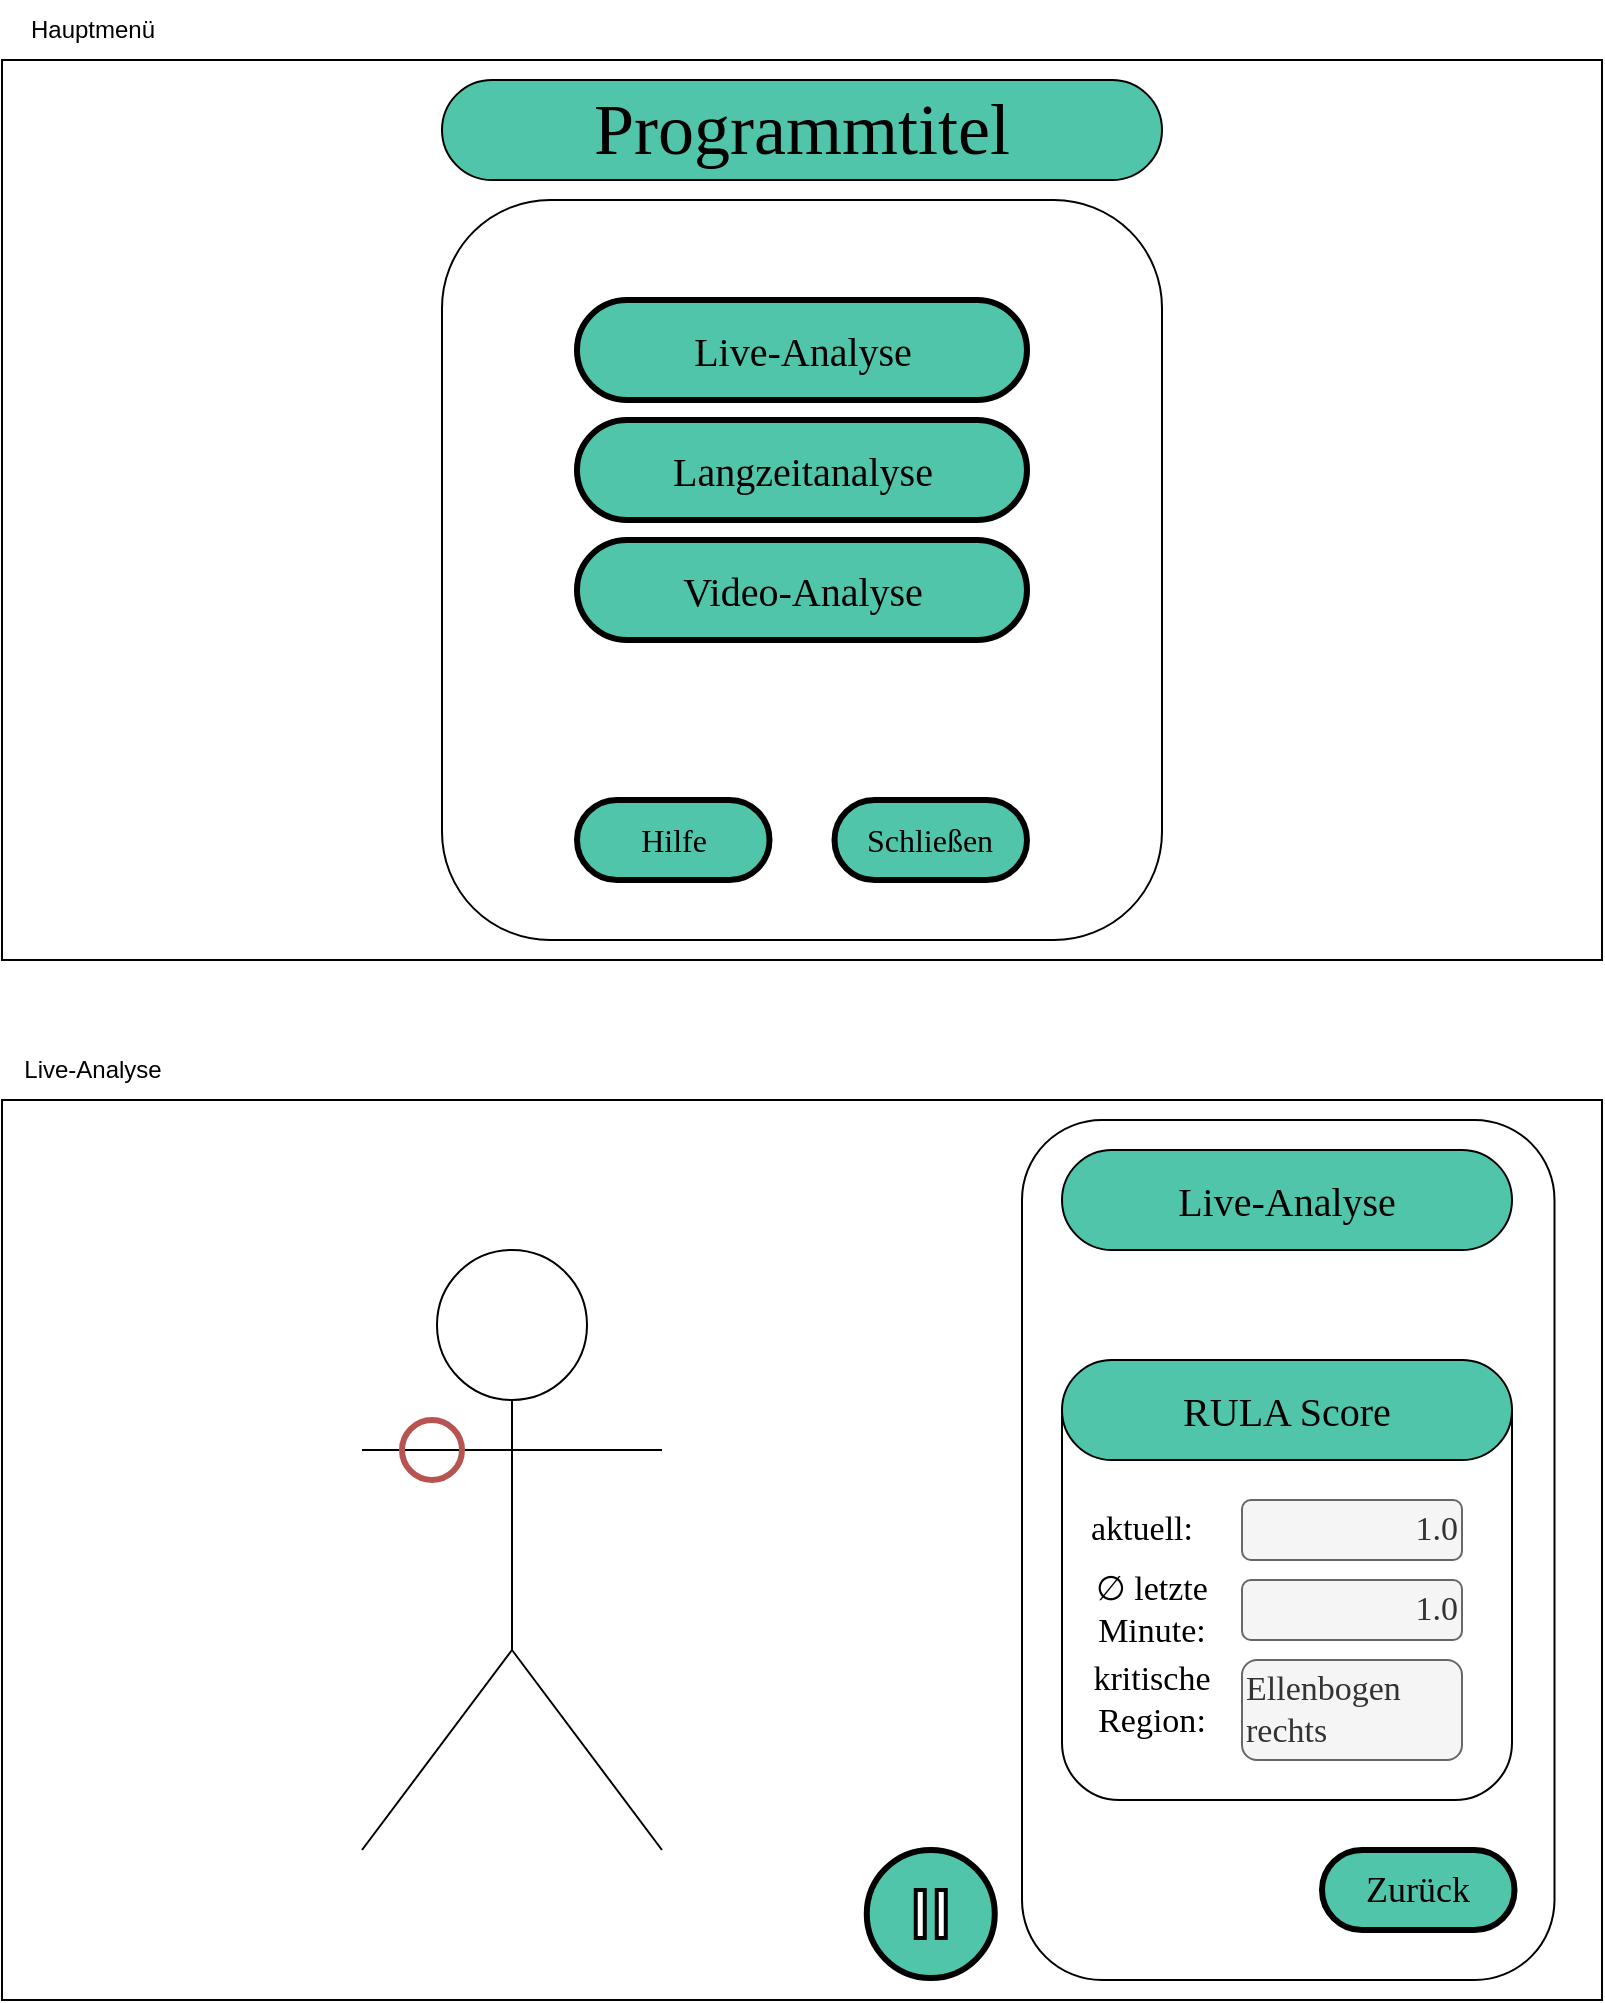 <mxfile version="21.7.4" type="device">
  <diagram name="Page-1" id="jL2_ZeZgSW9QJkB1cvN8">
    <mxGraphModel dx="1221" dy="635" grid="1" gridSize="10" guides="1" tooltips="1" connect="1" arrows="1" fold="1" page="1" pageScale="1" pageWidth="850" pageHeight="1100" math="0" shadow="0">
      <root>
        <mxCell id="0" />
        <mxCell id="1" parent="0" />
        <mxCell id="p1MSX3B8gEhtv0PjL1Jl-1" value="" style="rounded=0;whiteSpace=wrap;html=1;fillColor=#FFFFFF;" vertex="1" parent="1">
          <mxGeometry x="20" y="40" width="800" height="450" as="geometry" />
        </mxCell>
        <mxCell id="p1MSX3B8gEhtv0PjL1Jl-2" value="" style="rounded=1;whiteSpace=wrap;html=1;strokeWidth=1;" vertex="1" parent="1">
          <mxGeometry x="240" y="110" width="360" height="370" as="geometry" />
        </mxCell>
        <mxCell id="p1MSX3B8gEhtv0PjL1Jl-3" value="&lt;font face=&quot;Tahoma&quot; style=&quot;font-size: 36px;&quot;&gt;Programmtitel&lt;/font&gt;" style="text;html=1;align=center;verticalAlign=middle;whiteSpace=wrap;rounded=1;fillColor=#50C5AA;arcSize=50;strokeColor=default;strokeWidth=1;" vertex="1" parent="1">
          <mxGeometry x="240" y="50" width="360" height="50" as="geometry" />
        </mxCell>
        <mxCell id="p1MSX3B8gEhtv0PjL1Jl-4" value="&lt;font style=&quot;font-size: 20px;&quot; face=&quot;Tahoma&quot;&gt;Live-Analyse&lt;/font&gt;" style="rounded=1;whiteSpace=wrap;html=1;arcSize=50;gradientColor=none;fillColor=#50C5AA;gradientDirection=north;fillStyle=auto;strokeWidth=3;" vertex="1" parent="1">
          <mxGeometry x="307.5" y="160" width="225" height="50" as="geometry" />
        </mxCell>
        <mxCell id="p1MSX3B8gEhtv0PjL1Jl-5" value="&lt;font style=&quot;font-size: 20px;&quot; face=&quot;Tahoma&quot;&gt;Langzeitanalyse&lt;/font&gt;" style="rounded=1;whiteSpace=wrap;html=1;arcSize=50;gradientColor=none;fillColor=#50C5AA;gradientDirection=north;fillStyle=auto;strokeWidth=3;" vertex="1" parent="1">
          <mxGeometry x="307.5" y="220" width="225" height="50" as="geometry" />
        </mxCell>
        <mxCell id="p1MSX3B8gEhtv0PjL1Jl-6" value="&lt;font style=&quot;font-size: 20px;&quot; face=&quot;Tahoma&quot;&gt;Video-Analyse&lt;/font&gt;" style="rounded=1;whiteSpace=wrap;html=1;arcSize=50;gradientColor=none;fillColor=#50C5AA;gradientDirection=north;fillStyle=auto;strokeWidth=3;" vertex="1" parent="1">
          <mxGeometry x="307.5" y="280" width="225" height="50" as="geometry" />
        </mxCell>
        <mxCell id="p1MSX3B8gEhtv0PjL1Jl-7" value="&lt;font style=&quot;font-size: 16px;&quot; face=&quot;Tahoma&quot;&gt;Hilfe&lt;/font&gt;" style="rounded=1;whiteSpace=wrap;html=1;arcSize=50;gradientColor=none;fillColor=#50C5AA;gradientDirection=north;fillStyle=auto;strokeWidth=3;" vertex="1" parent="1">
          <mxGeometry x="307.5" y="410" width="96.25" height="40" as="geometry" />
        </mxCell>
        <mxCell id="p1MSX3B8gEhtv0PjL1Jl-8" value="&lt;font style=&quot;font-size: 16px;&quot; face=&quot;Tahoma&quot;&gt;Schließen&lt;/font&gt;" style="rounded=1;whiteSpace=wrap;html=1;arcSize=50;gradientColor=none;fillColor=#50C5AA;gradientDirection=north;fillStyle=auto;strokeWidth=3;" vertex="1" parent="1">
          <mxGeometry x="436.25" y="410" width="96.25" height="40" as="geometry" />
        </mxCell>
        <mxCell id="p1MSX3B8gEhtv0PjL1Jl-9" value="Hauptmenü" style="text;html=1;align=center;verticalAlign=middle;resizable=0;points=[];autosize=1;strokeColor=none;fillColor=none;" vertex="1" parent="1">
          <mxGeometry x="20" y="10" width="90" height="30" as="geometry" />
        </mxCell>
        <mxCell id="p1MSX3B8gEhtv0PjL1Jl-10" value="" style="rounded=0;whiteSpace=wrap;html=1;" vertex="1" parent="1">
          <mxGeometry x="20" y="560" width="800" height="450" as="geometry" />
        </mxCell>
        <mxCell id="p1MSX3B8gEhtv0PjL1Jl-11" value="Live-Analyse" style="text;html=1;align=center;verticalAlign=middle;resizable=0;points=[];autosize=1;strokeColor=none;fillColor=none;" vertex="1" parent="1">
          <mxGeometry x="20" y="530" width="90" height="30" as="geometry" />
        </mxCell>
        <mxCell id="p1MSX3B8gEhtv0PjL1Jl-12" value="" style="shape=umlActor;verticalLabelPosition=bottom;verticalAlign=top;html=1;outlineConnect=0;" vertex="1" parent="1">
          <mxGeometry x="200" y="635" width="150" height="300" as="geometry" />
        </mxCell>
        <mxCell id="p1MSX3B8gEhtv0PjL1Jl-14" value="" style="rounded=1;whiteSpace=wrap;html=1;strokeWidth=1;" vertex="1" parent="1">
          <mxGeometry x="530" y="570" width="266.25" height="430" as="geometry" />
        </mxCell>
        <mxCell id="p1MSX3B8gEhtv0PjL1Jl-15" value="&lt;font style=&quot;font-size: 20px;&quot; face=&quot;Tahoma&quot;&gt;Live-Analyse&lt;/font&gt;" style="rounded=1;whiteSpace=wrap;html=1;arcSize=50;gradientColor=none;fillColor=#50C5AA;gradientDirection=north;fillStyle=auto;strokeWidth=1;" vertex="1" parent="1">
          <mxGeometry x="550" y="585" width="225" height="50" as="geometry" />
        </mxCell>
        <mxCell id="p1MSX3B8gEhtv0PjL1Jl-17" value="" style="rounded=1;whiteSpace=wrap;html=1;arcSize=13;gradientColor=none;fillColor=none;gradientDirection=north;fillStyle=auto;strokeWidth=1;" vertex="1" parent="1">
          <mxGeometry x="550" y="690" width="225" height="220" as="geometry" />
        </mxCell>
        <mxCell id="p1MSX3B8gEhtv0PjL1Jl-19" value="&lt;font style=&quot;font-size: 20px;&quot; face=&quot;Tahoma&quot;&gt;RULA Score&lt;br&gt;&lt;/font&gt;" style="rounded=1;whiteSpace=wrap;html=1;arcSize=50;gradientColor=none;fillColor=#50C5AA;gradientDirection=north;fillStyle=auto;strokeWidth=1;" vertex="1" parent="1">
          <mxGeometry x="550" y="690" width="225" height="50" as="geometry" />
        </mxCell>
        <mxCell id="p1MSX3B8gEhtv0PjL1Jl-20" value="&lt;font face=&quot;Tahoma&quot; style=&quot;font-size: 17px;&quot;&gt;aktuell:&lt;/font&gt;" style="text;html=1;strokeColor=none;fillColor=none;align=center;verticalAlign=middle;whiteSpace=wrap;rounded=0;" vertex="1" parent="1">
          <mxGeometry x="560" y="760" width="60" height="30" as="geometry" />
        </mxCell>
        <mxCell id="p1MSX3B8gEhtv0PjL1Jl-21" value="&lt;div&gt;&lt;font face=&quot;Tahoma&quot; style=&quot;font-size: 17px;&quot;&gt;∅&lt;font style=&quot;font-size: 17px;&quot;&gt; le&lt;/font&gt;&lt;font style=&quot;font-size: 17px;&quot;&gt;tzte&lt;/font&gt;&lt;/font&gt;&lt;/div&gt;&lt;div&gt;&lt;font face=&quot;Tahoma&quot; style=&quot;font-size: 17px;&quot;&gt;&lt;font style=&quot;font-size: 17px;&quot;&gt;Minute:&lt;/font&gt;&lt;/font&gt;&lt;/div&gt;" style="text;html=1;strokeColor=none;fillColor=none;align=center;verticalAlign=middle;whiteSpace=wrap;rounded=0;" vertex="1" parent="1">
          <mxGeometry x="560" y="795" width="70" height="40" as="geometry" />
        </mxCell>
        <mxCell id="p1MSX3B8gEhtv0PjL1Jl-23" value="&lt;div align=&quot;right&quot;&gt;&lt;font face=&quot;Tahoma&quot; style=&quot;font-size: 17px;&quot;&gt;1.0&lt;/font&gt;&lt;/div&gt;" style="text;html=1;strokeColor=#666666;fillColor=#f5f5f5;align=right;verticalAlign=middle;whiteSpace=wrap;rounded=1;fontColor=#333333;" vertex="1" parent="1">
          <mxGeometry x="640" y="760" width="110" height="30" as="geometry" />
        </mxCell>
        <mxCell id="p1MSX3B8gEhtv0PjL1Jl-24" value="&lt;div align=&quot;right&quot;&gt;&lt;font face=&quot;Tahoma&quot; style=&quot;font-size: 17px;&quot;&gt;1.0&lt;/font&gt;&lt;/div&gt;" style="text;html=1;strokeColor=#666666;fillColor=#f5f5f5;align=right;verticalAlign=middle;whiteSpace=wrap;rounded=1;fontColor=#333333;" vertex="1" parent="1">
          <mxGeometry x="640" y="800" width="110" height="30" as="geometry" />
        </mxCell>
        <mxCell id="p1MSX3B8gEhtv0PjL1Jl-25" value="" style="ellipse;whiteSpace=wrap;html=1;fillColor=none;strokeColor=#b85450;strokeWidth=3;" vertex="1" parent="1">
          <mxGeometry x="220" y="720" width="30" height="30" as="geometry" />
        </mxCell>
        <mxCell id="p1MSX3B8gEhtv0PjL1Jl-26" value="&lt;font face=&quot;Tahoma&quot; style=&quot;font-size: 17px;&quot;&gt;kritische Region&lt;font style=&quot;font-size: 17px;&quot;&gt;&lt;font style=&quot;font-size: 17px;&quot;&gt;:&lt;br&gt;&lt;/font&gt;&lt;/font&gt;&lt;/font&gt;" style="text;html=1;strokeColor=none;fillColor=none;align=center;verticalAlign=middle;whiteSpace=wrap;rounded=0;" vertex="1" parent="1">
          <mxGeometry x="560" y="840" width="70" height="40" as="geometry" />
        </mxCell>
        <mxCell id="p1MSX3B8gEhtv0PjL1Jl-27" value="&lt;div align=&quot;left&quot;&gt;&lt;font face=&quot;Tahoma&quot; style=&quot;font-size: 17px;&quot;&gt;Ellenbogen rechts&lt;br&gt;&lt;/font&gt;&lt;/div&gt;" style="text;html=1;strokeColor=#666666;fillColor=#f5f5f5;align=left;verticalAlign=middle;whiteSpace=wrap;rounded=1;fontColor=#333333;" vertex="1" parent="1">
          <mxGeometry x="640" y="840" width="110" height="50" as="geometry" />
        </mxCell>
        <mxCell id="p1MSX3B8gEhtv0PjL1Jl-28" value="&lt;font style=&quot;font-size: 18px;&quot; face=&quot;Tahoma&quot;&gt;Zurück&lt;/font&gt;" style="rounded=1;whiteSpace=wrap;html=1;arcSize=50;gradientColor=none;fillColor=#50C5AA;gradientDirection=north;fillStyle=auto;strokeWidth=3;" vertex="1" parent="1">
          <mxGeometry x="680" y="935" width="96.25" height="40" as="geometry" />
        </mxCell>
        <mxCell id="p1MSX3B8gEhtv0PjL1Jl-30" value="" style="ellipse;whiteSpace=wrap;html=1;aspect=fixed;fillColor=#50C5AA;strokeWidth=3;" vertex="1" parent="1">
          <mxGeometry x="452.38" y="935" width="64" height="64" as="geometry" />
        </mxCell>
        <mxCell id="p1MSX3B8gEhtv0PjL1Jl-29" value="" style="html=1;verticalLabelPosition=bottom;align=center;labelBackgroundColor=#ffffff;verticalAlign=top;strokeWidth=2;strokeColor=#000000;shadow=0;dashed=0;shape=mxgraph.ios7.icons.pause;pointerEvents=1" vertex="1" parent="1">
          <mxGeometry x="476.88" y="955" width="15" height="24" as="geometry" />
        </mxCell>
      </root>
    </mxGraphModel>
  </diagram>
</mxfile>
